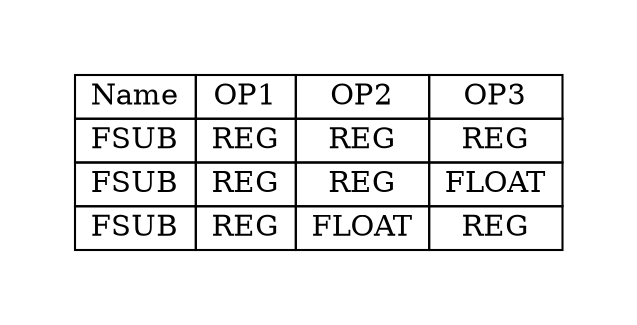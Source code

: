 digraph{
graph [pad="0.5", nodesep="0.5", ranksep="2" ]
node [shape=plain]
Foo [label=<
<table border="0" cellborder="1" cellspacing="0">
<tr><td> Name </td> <td> OP1 </td><td> OP2 </td><td> OP3 </td> </tr>
<tr><td> FSUB </td><td> REG </td><td> REG </td><td> REG </td> </tr>
<tr><td> FSUB </td><td> REG </td><td> REG </td><td> FLOAT </td> </tr>
<tr><td> FSUB </td><td> REG </td><td> FLOAT </td><td> REG </td> </tr>
</table>>];
}
